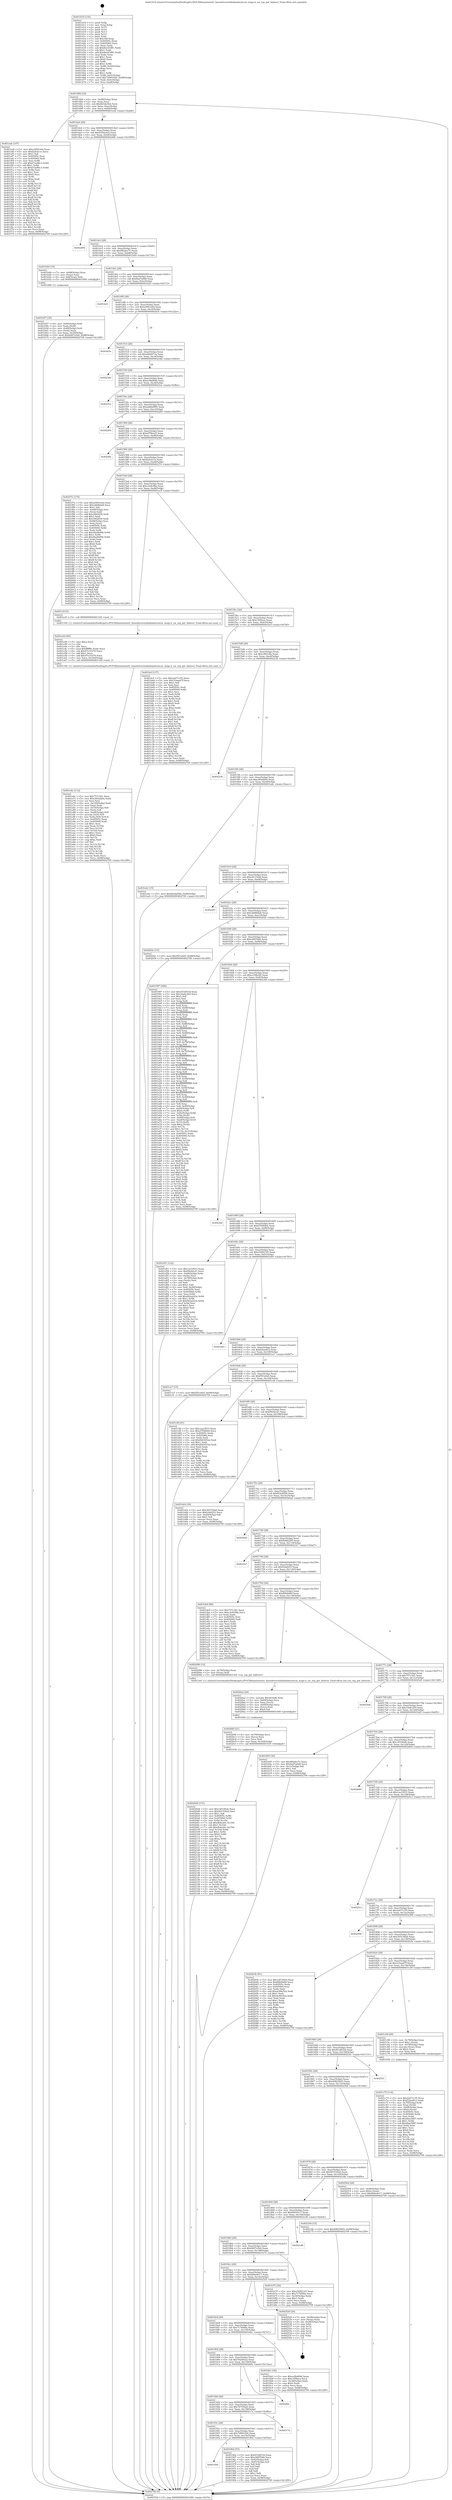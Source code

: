 digraph "0x401410" {
  label = "0x401410 (/mnt/c/Users/mathe/Desktop/tcc/POCII/binaries/extr_linuxdriversinfinibandcorecm_msgs.h_cm_rep_get_failover_Final-ollvm.out::main(0))"
  labelloc = "t"
  node[shape=record]

  Entry [label="",width=0.3,height=0.3,shape=circle,fillcolor=black,style=filled]
  "0x401484" [label="{
     0x401484 [32]\l
     | [instrs]\l
     &nbsp;&nbsp;0x401484 \<+6\>: mov -0x98(%rbp),%eax\l
     &nbsp;&nbsp;0x40148a \<+2\>: mov %eax,%ecx\l
     &nbsp;&nbsp;0x40148c \<+6\>: sub $0x8d3da5b4,%ecx\l
     &nbsp;&nbsp;0x401492 \<+6\>: mov %eax,-0xac(%rbp)\l
     &nbsp;&nbsp;0x401498 \<+6\>: mov %ecx,-0xb0(%rbp)\l
     &nbsp;&nbsp;0x40149e \<+6\>: je 0000000000401eeb \<main+0xadb\>\l
  }"]
  "0x401eeb" [label="{
     0x401eeb [147]\l
     | [instrs]\l
     &nbsp;&nbsp;0x401eeb \<+5\>: mov $0xa3991e0d,%eax\l
     &nbsp;&nbsp;0x401ef0 \<+5\>: mov $0xb24cfc1e,%ecx\l
     &nbsp;&nbsp;0x401ef5 \<+2\>: mov $0x1,%dl\l
     &nbsp;&nbsp;0x401ef7 \<+7\>: mov 0x40505c,%esi\l
     &nbsp;&nbsp;0x401efe \<+7\>: mov 0x405060,%edi\l
     &nbsp;&nbsp;0x401f05 \<+3\>: mov %esi,%r8d\l
     &nbsp;&nbsp;0x401f08 \<+7\>: add $0xb7ae8bc3,%r8d\l
     &nbsp;&nbsp;0x401f0f \<+4\>: sub $0x1,%r8d\l
     &nbsp;&nbsp;0x401f13 \<+7\>: sub $0xb7ae8bc3,%r8d\l
     &nbsp;&nbsp;0x401f1a \<+4\>: imul %r8d,%esi\l
     &nbsp;&nbsp;0x401f1e \<+3\>: and $0x1,%esi\l
     &nbsp;&nbsp;0x401f21 \<+3\>: cmp $0x0,%esi\l
     &nbsp;&nbsp;0x401f24 \<+4\>: sete %r9b\l
     &nbsp;&nbsp;0x401f28 \<+3\>: cmp $0xa,%edi\l
     &nbsp;&nbsp;0x401f2b \<+4\>: setl %r10b\l
     &nbsp;&nbsp;0x401f2f \<+3\>: mov %r9b,%r11b\l
     &nbsp;&nbsp;0x401f32 \<+4\>: xor $0xff,%r11b\l
     &nbsp;&nbsp;0x401f36 \<+3\>: mov %r10b,%bl\l
     &nbsp;&nbsp;0x401f39 \<+3\>: xor $0xff,%bl\l
     &nbsp;&nbsp;0x401f3c \<+3\>: xor $0x1,%dl\l
     &nbsp;&nbsp;0x401f3f \<+3\>: mov %r11b,%r14b\l
     &nbsp;&nbsp;0x401f42 \<+4\>: and $0xff,%r14b\l
     &nbsp;&nbsp;0x401f46 \<+3\>: and %dl,%r9b\l
     &nbsp;&nbsp;0x401f49 \<+3\>: mov %bl,%r15b\l
     &nbsp;&nbsp;0x401f4c \<+4\>: and $0xff,%r15b\l
     &nbsp;&nbsp;0x401f50 \<+3\>: and %dl,%r10b\l
     &nbsp;&nbsp;0x401f53 \<+3\>: or %r9b,%r14b\l
     &nbsp;&nbsp;0x401f56 \<+3\>: or %r10b,%r15b\l
     &nbsp;&nbsp;0x401f59 \<+3\>: xor %r15b,%r14b\l
     &nbsp;&nbsp;0x401f5c \<+3\>: or %bl,%r11b\l
     &nbsp;&nbsp;0x401f5f \<+4\>: xor $0xff,%r11b\l
     &nbsp;&nbsp;0x401f63 \<+3\>: or $0x1,%dl\l
     &nbsp;&nbsp;0x401f66 \<+3\>: and %dl,%r11b\l
     &nbsp;&nbsp;0x401f69 \<+3\>: or %r11b,%r14b\l
     &nbsp;&nbsp;0x401f6c \<+4\>: test $0x1,%r14b\l
     &nbsp;&nbsp;0x401f70 \<+3\>: cmovne %ecx,%eax\l
     &nbsp;&nbsp;0x401f73 \<+6\>: mov %eax,-0x98(%rbp)\l
     &nbsp;&nbsp;0x401f79 \<+5\>: jmp 0000000000402709 \<main+0x12f9\>\l
  }"]
  "0x4014a4" [label="{
     0x4014a4 [28]\l
     | [instrs]\l
     &nbsp;&nbsp;0x4014a4 \<+5\>: jmp 00000000004014a9 \<main+0x99\>\l
     &nbsp;&nbsp;0x4014a9 \<+6\>: mov -0xac(%rbp),%eax\l
     &nbsp;&nbsp;0x4014af \<+5\>: sub $0x9350cee2,%eax\l
     &nbsp;&nbsp;0x4014b4 \<+6\>: mov %eax,-0xb4(%rbp)\l
     &nbsp;&nbsp;0x4014ba \<+6\>: je 0000000000402466 \<main+0x1056\>\l
  }"]
  Exit [label="",width=0.3,height=0.3,shape=circle,fillcolor=black,style=filled,peripheries=2]
  "0x402466" [label="{
     0x402466\l
  }", style=dashed]
  "0x4014c0" [label="{
     0x4014c0 [28]\l
     | [instrs]\l
     &nbsp;&nbsp;0x4014c0 \<+5\>: jmp 00000000004014c5 \<main+0xb5\>\l
     &nbsp;&nbsp;0x4014c5 \<+6\>: mov -0xac(%rbp),%eax\l
     &nbsp;&nbsp;0x4014cb \<+5\>: sub $0x982dec7c,%eax\l
     &nbsp;&nbsp;0x4014d0 \<+6\>: mov %eax,-0xb8(%rbp)\l
     &nbsp;&nbsp;0x4014d6 \<+6\>: je 0000000000401b44 \<main+0x734\>\l
  }"]
  "0x4020d4" [label="{
     0x4020d4 [151]\l
     | [instrs]\l
     &nbsp;&nbsp;0x4020d4 \<+5\>: mov $0x14f140eb,%eax\l
     &nbsp;&nbsp;0x4020d9 \<+5\>: mov $0x501530a0,%esi\l
     &nbsp;&nbsp;0x4020de \<+2\>: mov $0x1,%dl\l
     &nbsp;&nbsp;0x4020e0 \<+8\>: mov 0x40505c,%r8d\l
     &nbsp;&nbsp;0x4020e8 \<+8\>: mov 0x405060,%r9d\l
     &nbsp;&nbsp;0x4020f0 \<+3\>: mov %r8d,%r10d\l
     &nbsp;&nbsp;0x4020f3 \<+7\>: sub $0xdb4e26c,%r10d\l
     &nbsp;&nbsp;0x4020fa \<+4\>: sub $0x1,%r10d\l
     &nbsp;&nbsp;0x4020fe \<+7\>: add $0xdb4e26c,%r10d\l
     &nbsp;&nbsp;0x402105 \<+4\>: imul %r10d,%r8d\l
     &nbsp;&nbsp;0x402109 \<+4\>: and $0x1,%r8d\l
     &nbsp;&nbsp;0x40210d \<+4\>: cmp $0x0,%r8d\l
     &nbsp;&nbsp;0x402111 \<+4\>: sete %r11b\l
     &nbsp;&nbsp;0x402115 \<+4\>: cmp $0xa,%r9d\l
     &nbsp;&nbsp;0x402119 \<+3\>: setl %bl\l
     &nbsp;&nbsp;0x40211c \<+3\>: mov %r11b,%r14b\l
     &nbsp;&nbsp;0x40211f \<+4\>: xor $0xff,%r14b\l
     &nbsp;&nbsp;0x402123 \<+3\>: mov %bl,%r15b\l
     &nbsp;&nbsp;0x402126 \<+4\>: xor $0xff,%r15b\l
     &nbsp;&nbsp;0x40212a \<+3\>: xor $0x1,%dl\l
     &nbsp;&nbsp;0x40212d \<+3\>: mov %r14b,%r12b\l
     &nbsp;&nbsp;0x402130 \<+4\>: and $0xff,%r12b\l
     &nbsp;&nbsp;0x402134 \<+3\>: and %dl,%r11b\l
     &nbsp;&nbsp;0x402137 \<+3\>: mov %r15b,%r13b\l
     &nbsp;&nbsp;0x40213a \<+4\>: and $0xff,%r13b\l
     &nbsp;&nbsp;0x40213e \<+2\>: and %dl,%bl\l
     &nbsp;&nbsp;0x402140 \<+3\>: or %r11b,%r12b\l
     &nbsp;&nbsp;0x402143 \<+3\>: or %bl,%r13b\l
     &nbsp;&nbsp;0x402146 \<+3\>: xor %r13b,%r12b\l
     &nbsp;&nbsp;0x402149 \<+3\>: or %r15b,%r14b\l
     &nbsp;&nbsp;0x40214c \<+4\>: xor $0xff,%r14b\l
     &nbsp;&nbsp;0x402150 \<+3\>: or $0x1,%dl\l
     &nbsp;&nbsp;0x402153 \<+3\>: and %dl,%r14b\l
     &nbsp;&nbsp;0x402156 \<+3\>: or %r14b,%r12b\l
     &nbsp;&nbsp;0x402159 \<+4\>: test $0x1,%r12b\l
     &nbsp;&nbsp;0x40215d \<+3\>: cmovne %esi,%eax\l
     &nbsp;&nbsp;0x402160 \<+6\>: mov %eax,-0x98(%rbp)\l
     &nbsp;&nbsp;0x402166 \<+5\>: jmp 0000000000402709 \<main+0x12f9\>\l
  }"]
  "0x401b44" [label="{
     0x401b44 [19]\l
     | [instrs]\l
     &nbsp;&nbsp;0x401b44 \<+7\>: mov -0x88(%rbp),%rax\l
     &nbsp;&nbsp;0x401b4b \<+3\>: mov (%rax),%rax\l
     &nbsp;&nbsp;0x401b4e \<+4\>: mov 0x8(%rax),%rdi\l
     &nbsp;&nbsp;0x401b52 \<+5\>: call 0000000000401060 \<atoi@plt\>\l
     | [calls]\l
     &nbsp;&nbsp;0x401060 \{1\} (unknown)\l
  }"]
  "0x4014dc" [label="{
     0x4014dc [28]\l
     | [instrs]\l
     &nbsp;&nbsp;0x4014dc \<+5\>: jmp 00000000004014e1 \<main+0xd1\>\l
     &nbsp;&nbsp;0x4014e1 \<+6\>: mov -0xac(%rbp),%eax\l
     &nbsp;&nbsp;0x4014e7 \<+5\>: sub $0x9ad7a048,%eax\l
     &nbsp;&nbsp;0x4014ec \<+6\>: mov %eax,-0xbc(%rbp)\l
     &nbsp;&nbsp;0x4014f2 \<+6\>: je 0000000000401b23 \<main+0x713\>\l
  }"]
  "0x4020bf" [label="{
     0x4020bf [21]\l
     | [instrs]\l
     &nbsp;&nbsp;0x4020bf \<+4\>: mov -0x70(%rbp),%rcx\l
     &nbsp;&nbsp;0x4020c3 \<+3\>: mov (%rcx),%rcx\l
     &nbsp;&nbsp;0x4020c6 \<+3\>: mov %rcx,%rdi\l
     &nbsp;&nbsp;0x4020c9 \<+6\>: mov %eax,-0x164(%rbp)\l
     &nbsp;&nbsp;0x4020cf \<+5\>: call 0000000000401030 \<free@plt\>\l
     | [calls]\l
     &nbsp;&nbsp;0x401030 \{1\} (unknown)\l
  }"]
  "0x401b23" [label="{
     0x401b23\l
  }", style=dashed]
  "0x4014f8" [label="{
     0x4014f8 [28]\l
     | [instrs]\l
     &nbsp;&nbsp;0x4014f8 \<+5\>: jmp 00000000004014fd \<main+0xed\>\l
     &nbsp;&nbsp;0x4014fd \<+6\>: mov -0xac(%rbp),%eax\l
     &nbsp;&nbsp;0x401503 \<+5\>: sub $0xa3991e0d,%eax\l
     &nbsp;&nbsp;0x401508 \<+6\>: mov %eax,-0xc0(%rbp)\l
     &nbsp;&nbsp;0x40150e \<+6\>: je 000000000040263e \<main+0x122e\>\l
  }"]
  "0x4020a2" [label="{
     0x4020a2 [29]\l
     | [instrs]\l
     &nbsp;&nbsp;0x4020a2 \<+10\>: movabs $0x4030d6,%rdi\l
     &nbsp;&nbsp;0x4020ac \<+4\>: mov -0x60(%rbp),%rcx\l
     &nbsp;&nbsp;0x4020b0 \<+2\>: mov %eax,(%rcx)\l
     &nbsp;&nbsp;0x4020b2 \<+4\>: mov -0x60(%rbp),%rcx\l
     &nbsp;&nbsp;0x4020b6 \<+2\>: mov (%rcx),%esi\l
     &nbsp;&nbsp;0x4020b8 \<+2\>: mov $0x0,%al\l
     &nbsp;&nbsp;0x4020ba \<+5\>: call 0000000000401040 \<printf@plt\>\l
     | [calls]\l
     &nbsp;&nbsp;0x401040 \{1\} (unknown)\l
  }"]
  "0x40263e" [label="{
     0x40263e\l
  }", style=dashed]
  "0x401514" [label="{
     0x401514 [28]\l
     | [instrs]\l
     &nbsp;&nbsp;0x401514 \<+5\>: jmp 0000000000401519 \<main+0x109\>\l
     &nbsp;&nbsp;0x401519 \<+6\>: mov -0xac(%rbp),%eax\l
     &nbsp;&nbsp;0x40151f \<+5\>: sub $0xa8d447ca,%eax\l
     &nbsp;&nbsp;0x401524 \<+6\>: mov %eax,-0xc4(%rbp)\l
     &nbsp;&nbsp;0x40152a \<+6\>: je 00000000004023dd \<main+0xfcd\>\l
  }"]
  "0x401e6c" [label="{
     0x401e6c [112]\l
     | [instrs]\l
     &nbsp;&nbsp;0x401e6c \<+5\>: mov $0x757c3d1,%ecx\l
     &nbsp;&nbsp;0x401e71 \<+5\>: mov $0xc802d26a,%edx\l
     &nbsp;&nbsp;0x401e76 \<+2\>: xor %esi,%esi\l
     &nbsp;&nbsp;0x401e78 \<+6\>: mov -0x160(%rbp),%edi\l
     &nbsp;&nbsp;0x401e7e \<+3\>: imul %eax,%edi\l
     &nbsp;&nbsp;0x401e81 \<+4\>: mov -0x70(%rbp),%r8\l
     &nbsp;&nbsp;0x401e85 \<+3\>: mov (%r8),%r8\l
     &nbsp;&nbsp;0x401e88 \<+4\>: mov -0x68(%rbp),%r9\l
     &nbsp;&nbsp;0x401e8c \<+3\>: movslq (%r9),%r9\l
     &nbsp;&nbsp;0x401e8f \<+4\>: mov %edi,(%r8,%r9,4)\l
     &nbsp;&nbsp;0x401e93 \<+7\>: mov 0x40505c,%eax\l
     &nbsp;&nbsp;0x401e9a \<+7\>: mov 0x405060,%edi\l
     &nbsp;&nbsp;0x401ea1 \<+3\>: sub $0x1,%esi\l
     &nbsp;&nbsp;0x401ea4 \<+3\>: mov %eax,%r10d\l
     &nbsp;&nbsp;0x401ea7 \<+3\>: add %esi,%r10d\l
     &nbsp;&nbsp;0x401eaa \<+4\>: imul %r10d,%eax\l
     &nbsp;&nbsp;0x401eae \<+3\>: and $0x1,%eax\l
     &nbsp;&nbsp;0x401eb1 \<+3\>: cmp $0x0,%eax\l
     &nbsp;&nbsp;0x401eb4 \<+4\>: sete %r11b\l
     &nbsp;&nbsp;0x401eb8 \<+3\>: cmp $0xa,%edi\l
     &nbsp;&nbsp;0x401ebb \<+3\>: setl %bl\l
     &nbsp;&nbsp;0x401ebe \<+3\>: mov %r11b,%r14b\l
     &nbsp;&nbsp;0x401ec1 \<+3\>: and %bl,%r14b\l
     &nbsp;&nbsp;0x401ec4 \<+3\>: xor %bl,%r11b\l
     &nbsp;&nbsp;0x401ec7 \<+3\>: or %r11b,%r14b\l
     &nbsp;&nbsp;0x401eca \<+4\>: test $0x1,%r14b\l
     &nbsp;&nbsp;0x401ece \<+3\>: cmovne %edx,%ecx\l
     &nbsp;&nbsp;0x401ed1 \<+6\>: mov %ecx,-0x98(%rbp)\l
     &nbsp;&nbsp;0x401ed7 \<+5\>: jmp 0000000000402709 \<main+0x12f9\>\l
  }"]
  "0x4023dd" [label="{
     0x4023dd\l
  }", style=dashed]
  "0x401530" [label="{
     0x401530 [28]\l
     | [instrs]\l
     &nbsp;&nbsp;0x401530 \<+5\>: jmp 0000000000401535 \<main+0x125\>\l
     &nbsp;&nbsp;0x401535 \<+6\>: mov -0xac(%rbp),%eax\l
     &nbsp;&nbsp;0x40153b \<+5\>: sub $0xac9bd646,%eax\l
     &nbsp;&nbsp;0x401540 \<+6\>: mov %eax,-0xc8(%rbp)\l
     &nbsp;&nbsp;0x401546 \<+6\>: je 00000000004023ce \<main+0xfbe\>\l
  }"]
  "0x401e44" [label="{
     0x401e44 [40]\l
     | [instrs]\l
     &nbsp;&nbsp;0x401e44 \<+5\>: mov $0x2,%ecx\l
     &nbsp;&nbsp;0x401e49 \<+1\>: cltd\l
     &nbsp;&nbsp;0x401e4a \<+2\>: idiv %ecx\l
     &nbsp;&nbsp;0x401e4c \<+6\>: imul $0xfffffffe,%edx,%ecx\l
     &nbsp;&nbsp;0x401e52 \<+6\>: sub $0x47e31b79,%ecx\l
     &nbsp;&nbsp;0x401e58 \<+3\>: add $0x1,%ecx\l
     &nbsp;&nbsp;0x401e5b \<+6\>: add $0x47e31b79,%ecx\l
     &nbsp;&nbsp;0x401e61 \<+6\>: mov %ecx,-0x160(%rbp)\l
     &nbsp;&nbsp;0x401e67 \<+5\>: call 0000000000401160 \<next_i\>\l
     | [calls]\l
     &nbsp;&nbsp;0x401160 \{1\} (/mnt/c/Users/mathe/Desktop/tcc/POCII/binaries/extr_linuxdriversinfinibandcorecm_msgs.h_cm_rep_get_failover_Final-ollvm.out::next_i)\l
  }"]
  "0x4023ce" [label="{
     0x4023ce\l
  }", style=dashed]
  "0x40154c" [label="{
     0x40154c [28]\l
     | [instrs]\l
     &nbsp;&nbsp;0x40154c \<+5\>: jmp 0000000000401551 \<main+0x141\>\l
     &nbsp;&nbsp;0x401551 \<+6\>: mov -0xac(%rbp),%eax\l
     &nbsp;&nbsp;0x401557 \<+5\>: sub $0xad6bd985,%eax\l
     &nbsp;&nbsp;0x40155c \<+6\>: mov %eax,-0xcc(%rbp)\l
     &nbsp;&nbsp;0x401562 \<+6\>: je 0000000000402260 \<main+0xe50\>\l
  }"]
  "0x401c75" [label="{
     0x401c75 [114]\l
     | [instrs]\l
     &nbsp;&nbsp;0x401c75 \<+5\>: mov $0x2a071c55,%ecx\l
     &nbsp;&nbsp;0x401c7a \<+5\>: mov $0xf22ee812,%edx\l
     &nbsp;&nbsp;0x401c7f \<+4\>: mov -0x70(%rbp),%rdi\l
     &nbsp;&nbsp;0x401c83 \<+3\>: mov %rax,(%rdi)\l
     &nbsp;&nbsp;0x401c86 \<+4\>: mov -0x68(%rbp),%rax\l
     &nbsp;&nbsp;0x401c8a \<+6\>: movl $0x0,(%rax)\l
     &nbsp;&nbsp;0x401c90 \<+7\>: mov 0x40505c,%esi\l
     &nbsp;&nbsp;0x401c97 \<+8\>: mov 0x405060,%r8d\l
     &nbsp;&nbsp;0x401c9f \<+3\>: mov %esi,%r9d\l
     &nbsp;&nbsp;0x401ca2 \<+7\>: add $0x4fae5887,%r9d\l
     &nbsp;&nbsp;0x401ca9 \<+4\>: sub $0x1,%r9d\l
     &nbsp;&nbsp;0x401cad \<+7\>: sub $0x4fae5887,%r9d\l
     &nbsp;&nbsp;0x401cb4 \<+4\>: imul %r9d,%esi\l
     &nbsp;&nbsp;0x401cb8 \<+3\>: and $0x1,%esi\l
     &nbsp;&nbsp;0x401cbb \<+3\>: cmp $0x0,%esi\l
     &nbsp;&nbsp;0x401cbe \<+4\>: sete %r10b\l
     &nbsp;&nbsp;0x401cc2 \<+4\>: cmp $0xa,%r8d\l
     &nbsp;&nbsp;0x401cc6 \<+4\>: setl %r11b\l
     &nbsp;&nbsp;0x401cca \<+3\>: mov %r10b,%bl\l
     &nbsp;&nbsp;0x401ccd \<+3\>: and %r11b,%bl\l
     &nbsp;&nbsp;0x401cd0 \<+3\>: xor %r11b,%r10b\l
     &nbsp;&nbsp;0x401cd3 \<+3\>: or %r10b,%bl\l
     &nbsp;&nbsp;0x401cd6 \<+3\>: test $0x1,%bl\l
     &nbsp;&nbsp;0x401cd9 \<+3\>: cmovne %edx,%ecx\l
     &nbsp;&nbsp;0x401cdc \<+6\>: mov %ecx,-0x98(%rbp)\l
     &nbsp;&nbsp;0x401ce2 \<+5\>: jmp 0000000000402709 \<main+0x12f9\>\l
  }"]
  "0x402260" [label="{
     0x402260\l
  }", style=dashed]
  "0x401568" [label="{
     0x401568 [28]\l
     | [instrs]\l
     &nbsp;&nbsp;0x401568 \<+5\>: jmp 000000000040156d \<main+0x15d\>\l
     &nbsp;&nbsp;0x40156d \<+6\>: mov -0xac(%rbp),%eax\l
     &nbsp;&nbsp;0x401573 \<+5\>: sub $0xaf78bee5,%eax\l
     &nbsp;&nbsp;0x401578 \<+6\>: mov %eax,-0xd0(%rbp)\l
     &nbsp;&nbsp;0x40157e \<+6\>: je 00000000004024fe \<main+0x10ee\>\l
  }"]
  "0x401b57" [label="{
     0x401b57 [30]\l
     | [instrs]\l
     &nbsp;&nbsp;0x401b57 \<+4\>: mov -0x80(%rbp),%rdi\l
     &nbsp;&nbsp;0x401b5b \<+2\>: mov %eax,(%rdi)\l
     &nbsp;&nbsp;0x401b5d \<+4\>: mov -0x80(%rbp),%rdi\l
     &nbsp;&nbsp;0x401b61 \<+2\>: mov (%rdi),%eax\l
     &nbsp;&nbsp;0x401b63 \<+3\>: mov %eax,-0x30(%rbp)\l
     &nbsp;&nbsp;0x401b66 \<+10\>: movl $0x6487e5a4,-0x98(%rbp)\l
     &nbsp;&nbsp;0x401b70 \<+5\>: jmp 0000000000402709 \<main+0x12f9\>\l
  }"]
  "0x4024fe" [label="{
     0x4024fe\l
  }", style=dashed]
  "0x401584" [label="{
     0x401584 [28]\l
     | [instrs]\l
     &nbsp;&nbsp;0x401584 \<+5\>: jmp 0000000000401589 \<main+0x179\>\l
     &nbsp;&nbsp;0x401589 \<+6\>: mov -0xac(%rbp),%eax\l
     &nbsp;&nbsp;0x40158f \<+5\>: sub $0xb24cfc1e,%eax\l
     &nbsp;&nbsp;0x401594 \<+6\>: mov %eax,-0xd4(%rbp)\l
     &nbsp;&nbsp;0x40159a \<+6\>: je 0000000000401f7e \<main+0xb6e\>\l
  }"]
  "0x401410" [label="{
     0x401410 [116]\l
     | [instrs]\l
     &nbsp;&nbsp;0x401410 \<+1\>: push %rbp\l
     &nbsp;&nbsp;0x401411 \<+3\>: mov %rsp,%rbp\l
     &nbsp;&nbsp;0x401414 \<+2\>: push %r15\l
     &nbsp;&nbsp;0x401416 \<+2\>: push %r14\l
     &nbsp;&nbsp;0x401418 \<+2\>: push %r13\l
     &nbsp;&nbsp;0x40141a \<+2\>: push %r12\l
     &nbsp;&nbsp;0x40141c \<+1\>: push %rbx\l
     &nbsp;&nbsp;0x40141d \<+7\>: sub $0x168,%rsp\l
     &nbsp;&nbsp;0x401424 \<+7\>: mov 0x40505c,%eax\l
     &nbsp;&nbsp;0x40142b \<+7\>: mov 0x405060,%ecx\l
     &nbsp;&nbsp;0x401432 \<+2\>: mov %eax,%edx\l
     &nbsp;&nbsp;0x401434 \<+6\>: sub $0x8ee43d81,%edx\l
     &nbsp;&nbsp;0x40143a \<+3\>: sub $0x1,%edx\l
     &nbsp;&nbsp;0x40143d \<+6\>: add $0x8ee43d81,%edx\l
     &nbsp;&nbsp;0x401443 \<+3\>: imul %edx,%eax\l
     &nbsp;&nbsp;0x401446 \<+3\>: and $0x1,%eax\l
     &nbsp;&nbsp;0x401449 \<+3\>: cmp $0x0,%eax\l
     &nbsp;&nbsp;0x40144c \<+4\>: sete %r8b\l
     &nbsp;&nbsp;0x401450 \<+4\>: and $0x1,%r8b\l
     &nbsp;&nbsp;0x401454 \<+7\>: mov %r8b,-0x92(%rbp)\l
     &nbsp;&nbsp;0x40145b \<+3\>: cmp $0xa,%ecx\l
     &nbsp;&nbsp;0x40145e \<+4\>: setl %r8b\l
     &nbsp;&nbsp;0x401462 \<+4\>: and $0x1,%r8b\l
     &nbsp;&nbsp;0x401466 \<+7\>: mov %r8b,-0x91(%rbp)\l
     &nbsp;&nbsp;0x40146d \<+10\>: movl $0x7d991020,-0x98(%rbp)\l
     &nbsp;&nbsp;0x401477 \<+6\>: mov %edi,-0x9c(%rbp)\l
     &nbsp;&nbsp;0x40147d \<+7\>: mov %rsi,-0xa8(%rbp)\l
  }"]
  "0x401f7e" [label="{
     0x401f7e [174]\l
     | [instrs]\l
     &nbsp;&nbsp;0x401f7e \<+5\>: mov $0xa3991e0d,%eax\l
     &nbsp;&nbsp;0x401f83 \<+5\>: mov $0xcbb86da8,%ecx\l
     &nbsp;&nbsp;0x401f88 \<+2\>: mov $0x1,%dl\l
     &nbsp;&nbsp;0x401f8a \<+4\>: mov -0x68(%rbp),%rsi\l
     &nbsp;&nbsp;0x401f8e \<+2\>: mov (%rsi),%edi\l
     &nbsp;&nbsp;0x401f90 \<+6\>: add $0x39d2830,%edi\l
     &nbsp;&nbsp;0x401f96 \<+3\>: add $0x1,%edi\l
     &nbsp;&nbsp;0x401f99 \<+6\>: sub $0x39d2830,%edi\l
     &nbsp;&nbsp;0x401f9f \<+4\>: mov -0x68(%rbp),%rsi\l
     &nbsp;&nbsp;0x401fa3 \<+2\>: mov %edi,(%rsi)\l
     &nbsp;&nbsp;0x401fa5 \<+7\>: mov 0x40505c,%edi\l
     &nbsp;&nbsp;0x401fac \<+8\>: mov 0x405060,%r8d\l
     &nbsp;&nbsp;0x401fb4 \<+3\>: mov %edi,%r9d\l
     &nbsp;&nbsp;0x401fb7 \<+7\>: sub $0x94a9b996,%r9d\l
     &nbsp;&nbsp;0x401fbe \<+4\>: sub $0x1,%r9d\l
     &nbsp;&nbsp;0x401fc2 \<+7\>: add $0x94a9b996,%r9d\l
     &nbsp;&nbsp;0x401fc9 \<+4\>: imul %r9d,%edi\l
     &nbsp;&nbsp;0x401fcd \<+3\>: and $0x1,%edi\l
     &nbsp;&nbsp;0x401fd0 \<+3\>: cmp $0x0,%edi\l
     &nbsp;&nbsp;0x401fd3 \<+4\>: sete %r10b\l
     &nbsp;&nbsp;0x401fd7 \<+4\>: cmp $0xa,%r8d\l
     &nbsp;&nbsp;0x401fdb \<+4\>: setl %r11b\l
     &nbsp;&nbsp;0x401fdf \<+3\>: mov %r10b,%bl\l
     &nbsp;&nbsp;0x401fe2 \<+3\>: xor $0xff,%bl\l
     &nbsp;&nbsp;0x401fe5 \<+3\>: mov %r11b,%r14b\l
     &nbsp;&nbsp;0x401fe8 \<+4\>: xor $0xff,%r14b\l
     &nbsp;&nbsp;0x401fec \<+3\>: xor $0x0,%dl\l
     &nbsp;&nbsp;0x401fef \<+3\>: mov %bl,%r15b\l
     &nbsp;&nbsp;0x401ff2 \<+4\>: and $0x0,%r15b\l
     &nbsp;&nbsp;0x401ff6 \<+3\>: and %dl,%r10b\l
     &nbsp;&nbsp;0x401ff9 \<+3\>: mov %r14b,%r12b\l
     &nbsp;&nbsp;0x401ffc \<+4\>: and $0x0,%r12b\l
     &nbsp;&nbsp;0x402000 \<+3\>: and %dl,%r11b\l
     &nbsp;&nbsp;0x402003 \<+3\>: or %r10b,%r15b\l
     &nbsp;&nbsp;0x402006 \<+3\>: or %r11b,%r12b\l
     &nbsp;&nbsp;0x402009 \<+3\>: xor %r12b,%r15b\l
     &nbsp;&nbsp;0x40200c \<+3\>: or %r14b,%bl\l
     &nbsp;&nbsp;0x40200f \<+3\>: xor $0xff,%bl\l
     &nbsp;&nbsp;0x402012 \<+3\>: or $0x0,%dl\l
     &nbsp;&nbsp;0x402015 \<+2\>: and %dl,%bl\l
     &nbsp;&nbsp;0x402017 \<+3\>: or %bl,%r15b\l
     &nbsp;&nbsp;0x40201a \<+4\>: test $0x1,%r15b\l
     &nbsp;&nbsp;0x40201e \<+3\>: cmovne %ecx,%eax\l
     &nbsp;&nbsp;0x402021 \<+6\>: mov %eax,-0x98(%rbp)\l
     &nbsp;&nbsp;0x402027 \<+5\>: jmp 0000000000402709 \<main+0x12f9\>\l
  }"]
  "0x4015a0" [label="{
     0x4015a0 [28]\l
     | [instrs]\l
     &nbsp;&nbsp;0x4015a0 \<+5\>: jmp 00000000004015a5 \<main+0x195\>\l
     &nbsp;&nbsp;0x4015a5 \<+6\>: mov -0xac(%rbp),%eax\l
     &nbsp;&nbsp;0x4015ab \<+5\>: sub $0xc3e8c08a,%eax\l
     &nbsp;&nbsp;0x4015b0 \<+6\>: mov %eax,-0xd8(%rbp)\l
     &nbsp;&nbsp;0x4015b6 \<+6\>: je 0000000000401e3f \<main+0xa2f\>\l
  }"]
  "0x402709" [label="{
     0x402709 [5]\l
     | [instrs]\l
     &nbsp;&nbsp;0x402709 \<+5\>: jmp 0000000000401484 \<main+0x74\>\l
  }"]
  "0x401e3f" [label="{
     0x401e3f [5]\l
     | [instrs]\l
     &nbsp;&nbsp;0x401e3f \<+5\>: call 0000000000401160 \<next_i\>\l
     | [calls]\l
     &nbsp;&nbsp;0x401160 \{1\} (/mnt/c/Users/mathe/Desktop/tcc/POCII/binaries/extr_linuxdriversinfinibandcorecm_msgs.h_cm_rep_get_failover_Final-ollvm.out::next_i)\l
  }"]
  "0x4015bc" [label="{
     0x4015bc [28]\l
     | [instrs]\l
     &nbsp;&nbsp;0x4015bc \<+5\>: jmp 00000000004015c1 \<main+0x1b1\>\l
     &nbsp;&nbsp;0x4015c1 \<+6\>: mov -0xac(%rbp),%eax\l
     &nbsp;&nbsp;0x4015c7 \<+5\>: sub $0xc3f5faca,%eax\l
     &nbsp;&nbsp;0x4015cc \<+6\>: mov %eax,-0xdc(%rbp)\l
     &nbsp;&nbsp;0x4015d2 \<+6\>: je 0000000000401bcf \<main+0x7bf\>\l
  }"]
  "0x401958" [label="{
     0x401958\l
  }", style=dashed]
  "0x401bcf" [label="{
     0x401bcf [137]\l
     | [instrs]\l
     &nbsp;&nbsp;0x401bcf \<+5\>: mov $0x2a071c55,%eax\l
     &nbsp;&nbsp;0x401bd4 \<+5\>: mov $0x31baab7f,%ecx\l
     &nbsp;&nbsp;0x401bd9 \<+2\>: mov $0x1,%dl\l
     &nbsp;&nbsp;0x401bdb \<+2\>: xor %esi,%esi\l
     &nbsp;&nbsp;0x401bdd \<+7\>: mov 0x40505c,%edi\l
     &nbsp;&nbsp;0x401be4 \<+8\>: mov 0x405060,%r8d\l
     &nbsp;&nbsp;0x401bec \<+3\>: sub $0x1,%esi\l
     &nbsp;&nbsp;0x401bef \<+3\>: mov %edi,%r9d\l
     &nbsp;&nbsp;0x401bf2 \<+3\>: add %esi,%r9d\l
     &nbsp;&nbsp;0x401bf5 \<+4\>: imul %r9d,%edi\l
     &nbsp;&nbsp;0x401bf9 \<+3\>: and $0x1,%edi\l
     &nbsp;&nbsp;0x401bfc \<+3\>: cmp $0x0,%edi\l
     &nbsp;&nbsp;0x401bff \<+4\>: sete %r10b\l
     &nbsp;&nbsp;0x401c03 \<+4\>: cmp $0xa,%r8d\l
     &nbsp;&nbsp;0x401c07 \<+4\>: setl %r11b\l
     &nbsp;&nbsp;0x401c0b \<+3\>: mov %r10b,%bl\l
     &nbsp;&nbsp;0x401c0e \<+3\>: xor $0xff,%bl\l
     &nbsp;&nbsp;0x401c11 \<+3\>: mov %r11b,%r14b\l
     &nbsp;&nbsp;0x401c14 \<+4\>: xor $0xff,%r14b\l
     &nbsp;&nbsp;0x401c18 \<+3\>: xor $0x1,%dl\l
     &nbsp;&nbsp;0x401c1b \<+3\>: mov %bl,%r15b\l
     &nbsp;&nbsp;0x401c1e \<+4\>: and $0xff,%r15b\l
     &nbsp;&nbsp;0x401c22 \<+3\>: and %dl,%r10b\l
     &nbsp;&nbsp;0x401c25 \<+3\>: mov %r14b,%r12b\l
     &nbsp;&nbsp;0x401c28 \<+4\>: and $0xff,%r12b\l
     &nbsp;&nbsp;0x401c2c \<+3\>: and %dl,%r11b\l
     &nbsp;&nbsp;0x401c2f \<+3\>: or %r10b,%r15b\l
     &nbsp;&nbsp;0x401c32 \<+3\>: or %r11b,%r12b\l
     &nbsp;&nbsp;0x401c35 \<+3\>: xor %r12b,%r15b\l
     &nbsp;&nbsp;0x401c38 \<+3\>: or %r14b,%bl\l
     &nbsp;&nbsp;0x401c3b \<+3\>: xor $0xff,%bl\l
     &nbsp;&nbsp;0x401c3e \<+3\>: or $0x1,%dl\l
     &nbsp;&nbsp;0x401c41 \<+2\>: and %dl,%bl\l
     &nbsp;&nbsp;0x401c43 \<+3\>: or %bl,%r15b\l
     &nbsp;&nbsp;0x401c46 \<+4\>: test $0x1,%r15b\l
     &nbsp;&nbsp;0x401c4a \<+3\>: cmovne %ecx,%eax\l
     &nbsp;&nbsp;0x401c4d \<+6\>: mov %eax,-0x98(%rbp)\l
     &nbsp;&nbsp;0x401c53 \<+5\>: jmp 0000000000402709 \<main+0x12f9\>\l
  }"]
  "0x4015d8" [label="{
     0x4015d8 [28]\l
     | [instrs]\l
     &nbsp;&nbsp;0x4015d8 \<+5\>: jmp 00000000004015dd \<main+0x1cd\>\l
     &nbsp;&nbsp;0x4015dd \<+6\>: mov -0xac(%rbp),%eax\l
     &nbsp;&nbsp;0x4015e3 \<+5\>: sub $0xc48f1dfa,%eax\l
     &nbsp;&nbsp;0x4015e8 \<+6\>: mov %eax,-0xe0(%rbp)\l
     &nbsp;&nbsp;0x4015ee \<+6\>: je 0000000000402236 \<main+0xe26\>\l
  }"]
  "0x401962" [label="{
     0x401962 [53]\l
     | [instrs]\l
     &nbsp;&nbsp;0x401962 \<+5\>: mov $0x453df33d,%eax\l
     &nbsp;&nbsp;0x401967 \<+5\>: mov $0xcbf97646,%ecx\l
     &nbsp;&nbsp;0x40196c \<+6\>: mov -0x92(%rbp),%dl\l
     &nbsp;&nbsp;0x401972 \<+7\>: mov -0x91(%rbp),%sil\l
     &nbsp;&nbsp;0x401979 \<+3\>: mov %dl,%dil\l
     &nbsp;&nbsp;0x40197c \<+3\>: and %sil,%dil\l
     &nbsp;&nbsp;0x40197f \<+3\>: xor %sil,%dl\l
     &nbsp;&nbsp;0x401982 \<+3\>: or %dl,%dil\l
     &nbsp;&nbsp;0x401985 \<+4\>: test $0x1,%dil\l
     &nbsp;&nbsp;0x401989 \<+3\>: cmovne %ecx,%eax\l
     &nbsp;&nbsp;0x40198c \<+6\>: mov %eax,-0x98(%rbp)\l
     &nbsp;&nbsp;0x401992 \<+5\>: jmp 0000000000402709 \<main+0x12f9\>\l
  }"]
  "0x402236" [label="{
     0x402236\l
  }", style=dashed]
  "0x4015f4" [label="{
     0x4015f4 [28]\l
     | [instrs]\l
     &nbsp;&nbsp;0x4015f4 \<+5\>: jmp 00000000004015f9 \<main+0x1e9\>\l
     &nbsp;&nbsp;0x4015f9 \<+6\>: mov -0xac(%rbp),%eax\l
     &nbsp;&nbsp;0x4015ff \<+5\>: sub $0xc802d26a,%eax\l
     &nbsp;&nbsp;0x401604 \<+6\>: mov %eax,-0xe4(%rbp)\l
     &nbsp;&nbsp;0x40160a \<+6\>: je 0000000000401edc \<main+0xacc\>\l
  }"]
  "0x40193c" [label="{
     0x40193c [28]\l
     | [instrs]\l
     &nbsp;&nbsp;0x40193c \<+5\>: jmp 0000000000401941 \<main+0x531\>\l
     &nbsp;&nbsp;0x401941 \<+6\>: mov -0xac(%rbp),%eax\l
     &nbsp;&nbsp;0x401947 \<+5\>: sub $0x7d991020,%eax\l
     &nbsp;&nbsp;0x40194c \<+6\>: mov %eax,-0x15c(%rbp)\l
     &nbsp;&nbsp;0x401952 \<+6\>: je 0000000000401962 \<main+0x552\>\l
  }"]
  "0x401edc" [label="{
     0x401edc [15]\l
     | [instrs]\l
     &nbsp;&nbsp;0x401edc \<+10\>: movl $0x8d3da5b4,-0x98(%rbp)\l
     &nbsp;&nbsp;0x401ee6 \<+5\>: jmp 0000000000402709 \<main+0x12f9\>\l
  }"]
  "0x401610" [label="{
     0x401610 [28]\l
     | [instrs]\l
     &nbsp;&nbsp;0x401610 \<+5\>: jmp 0000000000401615 \<main+0x205\>\l
     &nbsp;&nbsp;0x401615 \<+6\>: mov -0xac(%rbp),%eax\l
     &nbsp;&nbsp;0x40161b \<+5\>: sub $0xc81332fd,%eax\l
     &nbsp;&nbsp;0x401620 \<+6\>: mov %eax,-0xe8(%rbp)\l
     &nbsp;&nbsp;0x401626 \<+6\>: je 00000000004022f3 \<main+0xee3\>\l
  }"]
  "0x40217a" [label="{
     0x40217a\l
  }", style=dashed]
  "0x4022f3" [label="{
     0x4022f3\l
  }", style=dashed]
  "0x40162c" [label="{
     0x40162c [28]\l
     | [instrs]\l
     &nbsp;&nbsp;0x40162c \<+5\>: jmp 0000000000401631 \<main+0x221\>\l
     &nbsp;&nbsp;0x401631 \<+6\>: mov -0xac(%rbp),%eax\l
     &nbsp;&nbsp;0x401637 \<+5\>: sub $0xcbb86da8,%eax\l
     &nbsp;&nbsp;0x40163c \<+6\>: mov %eax,-0xec(%rbp)\l
     &nbsp;&nbsp;0x401642 \<+6\>: je 000000000040202c \<main+0xc1c\>\l
  }"]
  "0x401920" [label="{
     0x401920 [28]\l
     | [instrs]\l
     &nbsp;&nbsp;0x401920 \<+5\>: jmp 0000000000401925 \<main+0x515\>\l
     &nbsp;&nbsp;0x401925 \<+6\>: mov -0xac(%rbp),%eax\l
     &nbsp;&nbsp;0x40192b \<+5\>: sub $0x7b7f36a4,%eax\l
     &nbsp;&nbsp;0x401930 \<+6\>: mov %eax,-0x158(%rbp)\l
     &nbsp;&nbsp;0x401936 \<+6\>: je 000000000040217a \<main+0xd6a\>\l
  }"]
  "0x40202c" [label="{
     0x40202c [15]\l
     | [instrs]\l
     &nbsp;&nbsp;0x40202c \<+10\>: movl $0xf5f1e0e0,-0x98(%rbp)\l
     &nbsp;&nbsp;0x402036 \<+5\>: jmp 0000000000402709 \<main+0x12f9\>\l
  }"]
  "0x401648" [label="{
     0x401648 [28]\l
     | [instrs]\l
     &nbsp;&nbsp;0x401648 \<+5\>: jmp 000000000040164d \<main+0x23d\>\l
     &nbsp;&nbsp;0x40164d \<+6\>: mov -0xac(%rbp),%eax\l
     &nbsp;&nbsp;0x401653 \<+5\>: sub $0xcbf97646,%eax\l
     &nbsp;&nbsp;0x401658 \<+6\>: mov %eax,-0xf0(%rbp)\l
     &nbsp;&nbsp;0x40165e \<+6\>: je 0000000000401997 \<main+0x587\>\l
  }"]
  "0x4026fa" [label="{
     0x4026fa\l
  }", style=dashed]
  "0x401997" [label="{
     0x401997 [366]\l
     | [instrs]\l
     &nbsp;&nbsp;0x401997 \<+5\>: mov $0x453df33d,%eax\l
     &nbsp;&nbsp;0x40199c \<+5\>: mov $0x10a6c293,%ecx\l
     &nbsp;&nbsp;0x4019a1 \<+2\>: mov $0x1,%dl\l
     &nbsp;&nbsp;0x4019a3 \<+2\>: xor %esi,%esi\l
     &nbsp;&nbsp;0x4019a5 \<+3\>: mov %rsp,%rdi\l
     &nbsp;&nbsp;0x4019a8 \<+4\>: add $0xfffffffffffffff0,%rdi\l
     &nbsp;&nbsp;0x4019ac \<+3\>: mov %rdi,%rsp\l
     &nbsp;&nbsp;0x4019af \<+7\>: mov %rdi,-0x90(%rbp)\l
     &nbsp;&nbsp;0x4019b6 \<+3\>: mov %rsp,%rdi\l
     &nbsp;&nbsp;0x4019b9 \<+4\>: add $0xfffffffffffffff0,%rdi\l
     &nbsp;&nbsp;0x4019bd \<+3\>: mov %rdi,%rsp\l
     &nbsp;&nbsp;0x4019c0 \<+3\>: mov %rsp,%r8\l
     &nbsp;&nbsp;0x4019c3 \<+4\>: add $0xfffffffffffffff0,%r8\l
     &nbsp;&nbsp;0x4019c7 \<+3\>: mov %r8,%rsp\l
     &nbsp;&nbsp;0x4019ca \<+7\>: mov %r8,-0x88(%rbp)\l
     &nbsp;&nbsp;0x4019d1 \<+3\>: mov %rsp,%r8\l
     &nbsp;&nbsp;0x4019d4 \<+4\>: add $0xfffffffffffffff0,%r8\l
     &nbsp;&nbsp;0x4019d8 \<+3\>: mov %r8,%rsp\l
     &nbsp;&nbsp;0x4019db \<+4\>: mov %r8,-0x80(%rbp)\l
     &nbsp;&nbsp;0x4019df \<+3\>: mov %rsp,%r8\l
     &nbsp;&nbsp;0x4019e2 \<+4\>: add $0xfffffffffffffff0,%r8\l
     &nbsp;&nbsp;0x4019e6 \<+3\>: mov %r8,%rsp\l
     &nbsp;&nbsp;0x4019e9 \<+4\>: mov %r8,-0x78(%rbp)\l
     &nbsp;&nbsp;0x4019ed \<+3\>: mov %rsp,%r8\l
     &nbsp;&nbsp;0x4019f0 \<+4\>: add $0xfffffffffffffff0,%r8\l
     &nbsp;&nbsp;0x4019f4 \<+3\>: mov %r8,%rsp\l
     &nbsp;&nbsp;0x4019f7 \<+4\>: mov %r8,-0x70(%rbp)\l
     &nbsp;&nbsp;0x4019fb \<+3\>: mov %rsp,%r8\l
     &nbsp;&nbsp;0x4019fe \<+4\>: add $0xfffffffffffffff0,%r8\l
     &nbsp;&nbsp;0x401a02 \<+3\>: mov %r8,%rsp\l
     &nbsp;&nbsp;0x401a05 \<+4\>: mov %r8,-0x68(%rbp)\l
     &nbsp;&nbsp;0x401a09 \<+3\>: mov %rsp,%r8\l
     &nbsp;&nbsp;0x401a0c \<+4\>: add $0xfffffffffffffff0,%r8\l
     &nbsp;&nbsp;0x401a10 \<+3\>: mov %r8,%rsp\l
     &nbsp;&nbsp;0x401a13 \<+4\>: mov %r8,-0x60(%rbp)\l
     &nbsp;&nbsp;0x401a17 \<+3\>: mov %rsp,%r8\l
     &nbsp;&nbsp;0x401a1a \<+4\>: add $0xfffffffffffffff0,%r8\l
     &nbsp;&nbsp;0x401a1e \<+3\>: mov %r8,%rsp\l
     &nbsp;&nbsp;0x401a21 \<+4\>: mov %r8,-0x58(%rbp)\l
     &nbsp;&nbsp;0x401a25 \<+3\>: mov %rsp,%r8\l
     &nbsp;&nbsp;0x401a28 \<+4\>: add $0xfffffffffffffff0,%r8\l
     &nbsp;&nbsp;0x401a2c \<+3\>: mov %r8,%rsp\l
     &nbsp;&nbsp;0x401a2f \<+4\>: mov %r8,-0x50(%rbp)\l
     &nbsp;&nbsp;0x401a33 \<+3\>: mov %rsp,%r8\l
     &nbsp;&nbsp;0x401a36 \<+4\>: add $0xfffffffffffffff0,%r8\l
     &nbsp;&nbsp;0x401a3a \<+3\>: mov %r8,%rsp\l
     &nbsp;&nbsp;0x401a3d \<+4\>: mov %r8,-0x48(%rbp)\l
     &nbsp;&nbsp;0x401a41 \<+3\>: mov %rsp,%r8\l
     &nbsp;&nbsp;0x401a44 \<+4\>: add $0xfffffffffffffff0,%r8\l
     &nbsp;&nbsp;0x401a48 \<+3\>: mov %r8,%rsp\l
     &nbsp;&nbsp;0x401a4b \<+4\>: mov %r8,-0x40(%rbp)\l
     &nbsp;&nbsp;0x401a4f \<+7\>: mov -0x90(%rbp),%r8\l
     &nbsp;&nbsp;0x401a56 \<+7\>: movl $0x0,(%r8)\l
     &nbsp;&nbsp;0x401a5d \<+7\>: mov -0x9c(%rbp),%r9d\l
     &nbsp;&nbsp;0x401a64 \<+3\>: mov %r9d,(%rdi)\l
     &nbsp;&nbsp;0x401a67 \<+7\>: mov -0x88(%rbp),%r8\l
     &nbsp;&nbsp;0x401a6e \<+7\>: mov -0xa8(%rbp),%r10\l
     &nbsp;&nbsp;0x401a75 \<+3\>: mov %r10,(%r8)\l
     &nbsp;&nbsp;0x401a78 \<+3\>: cmpl $0x2,(%rdi)\l
     &nbsp;&nbsp;0x401a7b \<+4\>: setne %r11b\l
     &nbsp;&nbsp;0x401a7f \<+4\>: and $0x1,%r11b\l
     &nbsp;&nbsp;0x401a83 \<+4\>: mov %r11b,-0x31(%rbp)\l
     &nbsp;&nbsp;0x401a87 \<+7\>: mov 0x40505c,%ebx\l
     &nbsp;&nbsp;0x401a8e \<+8\>: mov 0x405060,%r14d\l
     &nbsp;&nbsp;0x401a96 \<+3\>: sub $0x1,%esi\l
     &nbsp;&nbsp;0x401a99 \<+3\>: mov %ebx,%r15d\l
     &nbsp;&nbsp;0x401a9c \<+3\>: add %esi,%r15d\l
     &nbsp;&nbsp;0x401a9f \<+4\>: imul %r15d,%ebx\l
     &nbsp;&nbsp;0x401aa3 \<+3\>: and $0x1,%ebx\l
     &nbsp;&nbsp;0x401aa6 \<+3\>: cmp $0x0,%ebx\l
     &nbsp;&nbsp;0x401aa9 \<+4\>: sete %r11b\l
     &nbsp;&nbsp;0x401aad \<+4\>: cmp $0xa,%r14d\l
     &nbsp;&nbsp;0x401ab1 \<+4\>: setl %r12b\l
     &nbsp;&nbsp;0x401ab5 \<+3\>: mov %r11b,%r13b\l
     &nbsp;&nbsp;0x401ab8 \<+4\>: xor $0xff,%r13b\l
     &nbsp;&nbsp;0x401abc \<+3\>: mov %r12b,%sil\l
     &nbsp;&nbsp;0x401abf \<+4\>: xor $0xff,%sil\l
     &nbsp;&nbsp;0x401ac3 \<+3\>: xor $0x0,%dl\l
     &nbsp;&nbsp;0x401ac6 \<+3\>: mov %r13b,%dil\l
     &nbsp;&nbsp;0x401ac9 \<+4\>: and $0x0,%dil\l
     &nbsp;&nbsp;0x401acd \<+3\>: and %dl,%r11b\l
     &nbsp;&nbsp;0x401ad0 \<+3\>: mov %sil,%r8b\l
     &nbsp;&nbsp;0x401ad3 \<+4\>: and $0x0,%r8b\l
     &nbsp;&nbsp;0x401ad7 \<+3\>: and %dl,%r12b\l
     &nbsp;&nbsp;0x401ada \<+3\>: or %r11b,%dil\l
     &nbsp;&nbsp;0x401add \<+3\>: or %r12b,%r8b\l
     &nbsp;&nbsp;0x401ae0 \<+3\>: xor %r8b,%dil\l
     &nbsp;&nbsp;0x401ae3 \<+3\>: or %sil,%r13b\l
     &nbsp;&nbsp;0x401ae6 \<+4\>: xor $0xff,%r13b\l
     &nbsp;&nbsp;0x401aea \<+3\>: or $0x0,%dl\l
     &nbsp;&nbsp;0x401aed \<+3\>: and %dl,%r13b\l
     &nbsp;&nbsp;0x401af0 \<+3\>: or %r13b,%dil\l
     &nbsp;&nbsp;0x401af3 \<+4\>: test $0x1,%dil\l
     &nbsp;&nbsp;0x401af7 \<+3\>: cmovne %ecx,%eax\l
     &nbsp;&nbsp;0x401afa \<+6\>: mov %eax,-0x98(%rbp)\l
     &nbsp;&nbsp;0x401b00 \<+5\>: jmp 0000000000402709 \<main+0x12f9\>\l
  }"]
  "0x401664" [label="{
     0x401664 [28]\l
     | [instrs]\l
     &nbsp;&nbsp;0x401664 \<+5\>: jmp 0000000000401669 \<main+0x259\>\l
     &nbsp;&nbsp;0x401669 \<+6\>: mov -0xac(%rbp),%eax\l
     &nbsp;&nbsp;0x40166f \<+5\>: sub $0xcc59bc00,%eax\l
     &nbsp;&nbsp;0x401674 \<+6\>: mov %eax,-0xf4(%rbp)\l
     &nbsp;&nbsp;0x40167a \<+6\>: je 00000000004023bf \<main+0xfaf\>\l
  }"]
  "0x401904" [label="{
     0x401904 [28]\l
     | [instrs]\l
     &nbsp;&nbsp;0x401904 \<+5\>: jmp 0000000000401909 \<main+0x4f9\>\l
     &nbsp;&nbsp;0x401909 \<+6\>: mov -0xac(%rbp),%eax\l
     &nbsp;&nbsp;0x40190f \<+5\>: sub $0x76249cee,%eax\l
     &nbsp;&nbsp;0x401914 \<+6\>: mov %eax,-0x154(%rbp)\l
     &nbsp;&nbsp;0x40191a \<+6\>: je 00000000004026fa \<main+0x12ea\>\l
  }"]
  "0x4023bf" [label="{
     0x4023bf\l
  }", style=dashed]
  "0x401680" [label="{
     0x401680 [28]\l
     | [instrs]\l
     &nbsp;&nbsp;0x401680 \<+5\>: jmp 0000000000401685 \<main+0x275\>\l
     &nbsp;&nbsp;0x401685 \<+6\>: mov -0xac(%rbp),%eax\l
     &nbsp;&nbsp;0x40168b \<+5\>: sub $0xd7f580b4,%eax\l
     &nbsp;&nbsp;0x401690 \<+6\>: mov %eax,-0xf8(%rbp)\l
     &nbsp;&nbsp;0x401696 \<+6\>: je 0000000000401d51 \<main+0x941\>\l
  }"]
  "0x401bb1" [label="{
     0x401bb1 [30]\l
     | [instrs]\l
     &nbsp;&nbsp;0x401bb1 \<+5\>: mov $0xac9bd646,%eax\l
     &nbsp;&nbsp;0x401bb6 \<+5\>: mov $0xc3f5faca,%ecx\l
     &nbsp;&nbsp;0x401bbb \<+3\>: mov -0x30(%rbp),%edx\l
     &nbsp;&nbsp;0x401bbe \<+3\>: cmp $0x0,%edx\l
     &nbsp;&nbsp;0x401bc1 \<+3\>: cmove %ecx,%eax\l
     &nbsp;&nbsp;0x401bc4 \<+6\>: mov %eax,-0x98(%rbp)\l
     &nbsp;&nbsp;0x401bca \<+5\>: jmp 0000000000402709 \<main+0x12f9\>\l
  }"]
  "0x401d51" [label="{
     0x401d51 [122]\l
     | [instrs]\l
     &nbsp;&nbsp;0x401d51 \<+5\>: mov $0x1aa1f033,%eax\l
     &nbsp;&nbsp;0x401d56 \<+5\>: mov $0xf9e02c21,%ecx\l
     &nbsp;&nbsp;0x401d5b \<+4\>: mov -0x68(%rbp),%rdx\l
     &nbsp;&nbsp;0x401d5f \<+2\>: mov (%rdx),%esi\l
     &nbsp;&nbsp;0x401d61 \<+4\>: mov -0x78(%rbp),%rdx\l
     &nbsp;&nbsp;0x401d65 \<+2\>: cmp (%rdx),%esi\l
     &nbsp;&nbsp;0x401d67 \<+4\>: setl %dil\l
     &nbsp;&nbsp;0x401d6b \<+4\>: and $0x1,%dil\l
     &nbsp;&nbsp;0x401d6f \<+4\>: mov %dil,-0x29(%rbp)\l
     &nbsp;&nbsp;0x401d73 \<+7\>: mov 0x40505c,%esi\l
     &nbsp;&nbsp;0x401d7a \<+8\>: mov 0x405060,%r8d\l
     &nbsp;&nbsp;0x401d82 \<+3\>: mov %esi,%r9d\l
     &nbsp;&nbsp;0x401d85 \<+7\>: add $0x662a243a,%r9d\l
     &nbsp;&nbsp;0x401d8c \<+4\>: sub $0x1,%r9d\l
     &nbsp;&nbsp;0x401d90 \<+7\>: sub $0x662a243a,%r9d\l
     &nbsp;&nbsp;0x401d97 \<+4\>: imul %r9d,%esi\l
     &nbsp;&nbsp;0x401d9b \<+3\>: and $0x1,%esi\l
     &nbsp;&nbsp;0x401d9e \<+3\>: cmp $0x0,%esi\l
     &nbsp;&nbsp;0x401da1 \<+4\>: sete %dil\l
     &nbsp;&nbsp;0x401da5 \<+4\>: cmp $0xa,%r8d\l
     &nbsp;&nbsp;0x401da9 \<+4\>: setl %r10b\l
     &nbsp;&nbsp;0x401dad \<+3\>: mov %dil,%r11b\l
     &nbsp;&nbsp;0x401db0 \<+3\>: and %r10b,%r11b\l
     &nbsp;&nbsp;0x401db3 \<+3\>: xor %r10b,%dil\l
     &nbsp;&nbsp;0x401db6 \<+3\>: or %dil,%r11b\l
     &nbsp;&nbsp;0x401db9 \<+4\>: test $0x1,%r11b\l
     &nbsp;&nbsp;0x401dbd \<+3\>: cmovne %ecx,%eax\l
     &nbsp;&nbsp;0x401dc0 \<+6\>: mov %eax,-0x98(%rbp)\l
     &nbsp;&nbsp;0x401dc6 \<+5\>: jmp 0000000000402709 \<main+0x12f9\>\l
  }"]
  "0x40169c" [label="{
     0x40169c [28]\l
     | [instrs]\l
     &nbsp;&nbsp;0x40169c \<+5\>: jmp 00000000004016a1 \<main+0x291\>\l
     &nbsp;&nbsp;0x4016a1 \<+6\>: mov -0xac(%rbp),%eax\l
     &nbsp;&nbsp;0x4016a7 \<+5\>: sub $0xe5282145,%eax\l
     &nbsp;&nbsp;0x4016ac \<+6\>: mov %eax,-0xfc(%rbp)\l
     &nbsp;&nbsp;0x4016b2 \<+6\>: je 0000000000401b93 \<main+0x783\>\l
  }"]
  "0x4018e8" [label="{
     0x4018e8 [28]\l
     | [instrs]\l
     &nbsp;&nbsp;0x4018e8 \<+5\>: jmp 00000000004018ed \<main+0x4dd\>\l
     &nbsp;&nbsp;0x4018ed \<+6\>: mov -0xac(%rbp),%eax\l
     &nbsp;&nbsp;0x4018f3 \<+5\>: sub $0x717b0f9a,%eax\l
     &nbsp;&nbsp;0x4018f8 \<+6\>: mov %eax,-0x150(%rbp)\l
     &nbsp;&nbsp;0x4018fe \<+6\>: je 0000000000401bb1 \<main+0x7a1\>\l
  }"]
  "0x401b93" [label="{
     0x401b93\l
  }", style=dashed]
  "0x4016b8" [label="{
     0x4016b8 [28]\l
     | [instrs]\l
     &nbsp;&nbsp;0x4016b8 \<+5\>: jmp 00000000004016bd \<main+0x2ad\>\l
     &nbsp;&nbsp;0x4016bd \<+6\>: mov -0xac(%rbp),%eax\l
     &nbsp;&nbsp;0x4016c3 \<+5\>: sub $0xf22ee812,%eax\l
     &nbsp;&nbsp;0x4016c8 \<+6\>: mov %eax,-0x100(%rbp)\l
     &nbsp;&nbsp;0x4016ce \<+6\>: je 0000000000401ce7 \<main+0x8d7\>\l
  }"]
  "0x402529" [label="{
     0x402529 [24]\l
     | [instrs]\l
     &nbsp;&nbsp;0x402529 \<+7\>: mov -0x90(%rbp),%rax\l
     &nbsp;&nbsp;0x402530 \<+2\>: mov (%rax),%eax\l
     &nbsp;&nbsp;0x402532 \<+4\>: lea -0x28(%rbp),%rsp\l
     &nbsp;&nbsp;0x402536 \<+1\>: pop %rbx\l
     &nbsp;&nbsp;0x402537 \<+2\>: pop %r12\l
     &nbsp;&nbsp;0x402539 \<+2\>: pop %r13\l
     &nbsp;&nbsp;0x40253b \<+2\>: pop %r14\l
     &nbsp;&nbsp;0x40253d \<+2\>: pop %r15\l
     &nbsp;&nbsp;0x40253f \<+1\>: pop %rbp\l
     &nbsp;&nbsp;0x402540 \<+1\>: ret\l
  }"]
  "0x401ce7" [label="{
     0x401ce7 [15]\l
     | [instrs]\l
     &nbsp;&nbsp;0x401ce7 \<+10\>: movl $0xf5f1e0e0,-0x98(%rbp)\l
     &nbsp;&nbsp;0x401cf1 \<+5\>: jmp 0000000000402709 \<main+0x12f9\>\l
  }"]
  "0x4016d4" [label="{
     0x4016d4 [28]\l
     | [instrs]\l
     &nbsp;&nbsp;0x4016d4 \<+5\>: jmp 00000000004016d9 \<main+0x2c9\>\l
     &nbsp;&nbsp;0x4016d9 \<+6\>: mov -0xac(%rbp),%eax\l
     &nbsp;&nbsp;0x4016df \<+5\>: sub $0xf5f1e0e0,%eax\l
     &nbsp;&nbsp;0x4016e4 \<+6\>: mov %eax,-0x104(%rbp)\l
     &nbsp;&nbsp;0x4016ea \<+6\>: je 0000000000401cf6 \<main+0x8e6\>\l
  }"]
  "0x4018cc" [label="{
     0x4018cc [28]\l
     | [instrs]\l
     &nbsp;&nbsp;0x4018cc \<+5\>: jmp 00000000004018d1 \<main+0x4c1\>\l
     &nbsp;&nbsp;0x4018d1 \<+6\>: mov -0xac(%rbp),%eax\l
     &nbsp;&nbsp;0x4018d7 \<+5\>: sub $0x669e9e17,%eax\l
     &nbsp;&nbsp;0x4018dc \<+6\>: mov %eax,-0x14c(%rbp)\l
     &nbsp;&nbsp;0x4018e2 \<+6\>: je 0000000000402529 \<main+0x1119\>\l
  }"]
  "0x401cf6" [label="{
     0x401cf6 [91]\l
     | [instrs]\l
     &nbsp;&nbsp;0x401cf6 \<+5\>: mov $0x1aa1f033,%eax\l
     &nbsp;&nbsp;0x401cfb \<+5\>: mov $0xd7f580b4,%ecx\l
     &nbsp;&nbsp;0x401d00 \<+7\>: mov 0x40505c,%edx\l
     &nbsp;&nbsp;0x401d07 \<+7\>: mov 0x405060,%esi\l
     &nbsp;&nbsp;0x401d0e \<+2\>: mov %edx,%edi\l
     &nbsp;&nbsp;0x401d10 \<+6\>: sub $0x844301ba,%edi\l
     &nbsp;&nbsp;0x401d16 \<+3\>: sub $0x1,%edi\l
     &nbsp;&nbsp;0x401d19 \<+6\>: add $0x844301ba,%edi\l
     &nbsp;&nbsp;0x401d1f \<+3\>: imul %edi,%edx\l
     &nbsp;&nbsp;0x401d22 \<+3\>: and $0x1,%edx\l
     &nbsp;&nbsp;0x401d25 \<+3\>: cmp $0x0,%edx\l
     &nbsp;&nbsp;0x401d28 \<+4\>: sete %r8b\l
     &nbsp;&nbsp;0x401d2c \<+3\>: cmp $0xa,%esi\l
     &nbsp;&nbsp;0x401d2f \<+4\>: setl %r9b\l
     &nbsp;&nbsp;0x401d33 \<+3\>: mov %r8b,%r10b\l
     &nbsp;&nbsp;0x401d36 \<+3\>: and %r9b,%r10b\l
     &nbsp;&nbsp;0x401d39 \<+3\>: xor %r9b,%r8b\l
     &nbsp;&nbsp;0x401d3c \<+3\>: or %r8b,%r10b\l
     &nbsp;&nbsp;0x401d3f \<+4\>: test $0x1,%r10b\l
     &nbsp;&nbsp;0x401d43 \<+3\>: cmovne %ecx,%eax\l
     &nbsp;&nbsp;0x401d46 \<+6\>: mov %eax,-0x98(%rbp)\l
     &nbsp;&nbsp;0x401d4c \<+5\>: jmp 0000000000402709 \<main+0x12f9\>\l
  }"]
  "0x4016f0" [label="{
     0x4016f0 [28]\l
     | [instrs]\l
     &nbsp;&nbsp;0x4016f0 \<+5\>: jmp 00000000004016f5 \<main+0x2e5\>\l
     &nbsp;&nbsp;0x4016f5 \<+6\>: mov -0xac(%rbp),%eax\l
     &nbsp;&nbsp;0x4016fb \<+5\>: sub $0xf9e02c21,%eax\l
     &nbsp;&nbsp;0x401700 \<+6\>: mov %eax,-0x108(%rbp)\l
     &nbsp;&nbsp;0x401706 \<+6\>: je 0000000000401dcb \<main+0x9bb\>\l
  }"]
  "0x401b75" [label="{
     0x401b75 [30]\l
     | [instrs]\l
     &nbsp;&nbsp;0x401b75 \<+5\>: mov $0xe5282145,%eax\l
     &nbsp;&nbsp;0x401b7a \<+5\>: mov $0x717b0f9a,%ecx\l
     &nbsp;&nbsp;0x401b7f \<+3\>: mov -0x30(%rbp),%edx\l
     &nbsp;&nbsp;0x401b82 \<+3\>: cmp $0x1,%edx\l
     &nbsp;&nbsp;0x401b85 \<+3\>: cmovl %ecx,%eax\l
     &nbsp;&nbsp;0x401b88 \<+6\>: mov %eax,-0x98(%rbp)\l
     &nbsp;&nbsp;0x401b8e \<+5\>: jmp 0000000000402709 \<main+0x12f9\>\l
  }"]
  "0x401dcb" [label="{
     0x401dcb [30]\l
     | [instrs]\l
     &nbsp;&nbsp;0x401dcb \<+5\>: mov $0x305158a6,%eax\l
     &nbsp;&nbsp;0x401dd0 \<+5\>: mov $0xfc8af253,%ecx\l
     &nbsp;&nbsp;0x401dd5 \<+3\>: mov -0x29(%rbp),%dl\l
     &nbsp;&nbsp;0x401dd8 \<+3\>: test $0x1,%dl\l
     &nbsp;&nbsp;0x401ddb \<+3\>: cmovne %ecx,%eax\l
     &nbsp;&nbsp;0x401dde \<+6\>: mov %eax,-0x98(%rbp)\l
     &nbsp;&nbsp;0x401de4 \<+5\>: jmp 0000000000402709 \<main+0x12f9\>\l
  }"]
  "0x40170c" [label="{
     0x40170c [28]\l
     | [instrs]\l
     &nbsp;&nbsp;0x40170c \<+5\>: jmp 0000000000401711 \<main+0x301\>\l
     &nbsp;&nbsp;0x401711 \<+6\>: mov -0xac(%rbp),%eax\l
     &nbsp;&nbsp;0x401717 \<+5\>: sub $0xfb3a9059,%eax\l
     &nbsp;&nbsp;0x40171c \<+6\>: mov %eax,-0x10c(%rbp)\l
     &nbsp;&nbsp;0x401722 \<+6\>: je 00000000004026ad \<main+0x129d\>\l
  }"]
  "0x4018b0" [label="{
     0x4018b0 [28]\l
     | [instrs]\l
     &nbsp;&nbsp;0x4018b0 \<+5\>: jmp 00000000004018b5 \<main+0x4a5\>\l
     &nbsp;&nbsp;0x4018b5 \<+6\>: mov -0xac(%rbp),%eax\l
     &nbsp;&nbsp;0x4018bb \<+5\>: sub $0x6487e5a4,%eax\l
     &nbsp;&nbsp;0x4018c0 \<+6\>: mov %eax,-0x148(%rbp)\l
     &nbsp;&nbsp;0x4018c6 \<+6\>: je 0000000000401b75 \<main+0x765\>\l
  }"]
  "0x4026ad" [label="{
     0x4026ad\l
  }", style=dashed]
  "0x401728" [label="{
     0x401728 [28]\l
     | [instrs]\l
     &nbsp;&nbsp;0x401728 \<+5\>: jmp 000000000040172d \<main+0x31d\>\l
     &nbsp;&nbsp;0x40172d \<+6\>: mov -0xac(%rbp),%eax\l
     &nbsp;&nbsp;0x401733 \<+5\>: sub $0xfbd92295,%eax\l
     &nbsp;&nbsp;0x401738 \<+6\>: mov %eax,-0x110(%rbp)\l
     &nbsp;&nbsp;0x40173e \<+6\>: je 00000000004021b7 \<main+0xda7\>\l
  }"]
  "0x4021db" [label="{
     0x4021db\l
  }", style=dashed]
  "0x4021b7" [label="{
     0x4021b7\l
  }", style=dashed]
  "0x401744" [label="{
     0x401744 [28]\l
     | [instrs]\l
     &nbsp;&nbsp;0x401744 \<+5\>: jmp 0000000000401749 \<main+0x339\>\l
     &nbsp;&nbsp;0x401749 \<+6\>: mov -0xac(%rbp),%eax\l
     &nbsp;&nbsp;0x40174f \<+5\>: sub $0xfc8af253,%eax\l
     &nbsp;&nbsp;0x401754 \<+6\>: mov %eax,-0x114(%rbp)\l
     &nbsp;&nbsp;0x40175a \<+6\>: je 0000000000401de9 \<main+0x9d9\>\l
  }"]
  "0x401894" [label="{
     0x401894 [28]\l
     | [instrs]\l
     &nbsp;&nbsp;0x401894 \<+5\>: jmp 0000000000401899 \<main+0x489\>\l
     &nbsp;&nbsp;0x401899 \<+6\>: mov -0xac(%rbp),%eax\l
     &nbsp;&nbsp;0x40189f \<+5\>: sub $0x6403f1c7,%eax\l
     &nbsp;&nbsp;0x4018a4 \<+6\>: mov %eax,-0x144(%rbp)\l
     &nbsp;&nbsp;0x4018aa \<+6\>: je 00000000004021db \<main+0xdcb\>\l
  }"]
  "0x401de9" [label="{
     0x401de9 [86]\l
     | [instrs]\l
     &nbsp;&nbsp;0x401de9 \<+5\>: mov $0x757c3d1,%eax\l
     &nbsp;&nbsp;0x401dee \<+5\>: mov $0xc3e8c08a,%ecx\l
     &nbsp;&nbsp;0x401df3 \<+2\>: xor %edx,%edx\l
     &nbsp;&nbsp;0x401df5 \<+7\>: mov 0x40505c,%esi\l
     &nbsp;&nbsp;0x401dfc \<+7\>: mov 0x405060,%edi\l
     &nbsp;&nbsp;0x401e03 \<+3\>: sub $0x1,%edx\l
     &nbsp;&nbsp;0x401e06 \<+3\>: mov %esi,%r8d\l
     &nbsp;&nbsp;0x401e09 \<+3\>: add %edx,%r8d\l
     &nbsp;&nbsp;0x401e0c \<+4\>: imul %r8d,%esi\l
     &nbsp;&nbsp;0x401e10 \<+3\>: and $0x1,%esi\l
     &nbsp;&nbsp;0x401e13 \<+3\>: cmp $0x0,%esi\l
     &nbsp;&nbsp;0x401e16 \<+4\>: sete %r9b\l
     &nbsp;&nbsp;0x401e1a \<+3\>: cmp $0xa,%edi\l
     &nbsp;&nbsp;0x401e1d \<+4\>: setl %r10b\l
     &nbsp;&nbsp;0x401e21 \<+3\>: mov %r9b,%r11b\l
     &nbsp;&nbsp;0x401e24 \<+3\>: and %r10b,%r11b\l
     &nbsp;&nbsp;0x401e27 \<+3\>: xor %r10b,%r9b\l
     &nbsp;&nbsp;0x401e2a \<+3\>: or %r9b,%r11b\l
     &nbsp;&nbsp;0x401e2d \<+4\>: test $0x1,%r11b\l
     &nbsp;&nbsp;0x401e31 \<+3\>: cmovne %ecx,%eax\l
     &nbsp;&nbsp;0x401e34 \<+6\>: mov %eax,-0x98(%rbp)\l
     &nbsp;&nbsp;0x401e3a \<+5\>: jmp 0000000000402709 \<main+0x12f9\>\l
  }"]
  "0x401760" [label="{
     0x401760 [28]\l
     | [instrs]\l
     &nbsp;&nbsp;0x401760 \<+5\>: jmp 0000000000401765 \<main+0x355\>\l
     &nbsp;&nbsp;0x401765 \<+6\>: mov -0xac(%rbp),%eax\l
     &nbsp;&nbsp;0x40176b \<+5\>: sub $0xff4b9d9d,%eax\l
     &nbsp;&nbsp;0x401770 \<+6\>: mov %eax,-0x118(%rbp)\l
     &nbsp;&nbsp;0x401776 \<+6\>: je 0000000000402096 \<main+0xc86\>\l
  }"]
  "0x40216b" [label="{
     0x40216b [15]\l
     | [instrs]\l
     &nbsp;&nbsp;0x40216b \<+10\>: movl $0x498256d3,-0x98(%rbp)\l
     &nbsp;&nbsp;0x402175 \<+5\>: jmp 0000000000402709 \<main+0x12f9\>\l
  }"]
  "0x402096" [label="{
     0x402096 [12]\l
     | [instrs]\l
     &nbsp;&nbsp;0x402096 \<+4\>: mov -0x70(%rbp),%rax\l
     &nbsp;&nbsp;0x40209a \<+3\>: mov (%rax),%rdi\l
     &nbsp;&nbsp;0x40209d \<+5\>: call 00000000004013e0 \<cm_rep_get_failover\>\l
     | [calls]\l
     &nbsp;&nbsp;0x4013e0 \{1\} (/mnt/c/Users/mathe/Desktop/tcc/POCII/binaries/extr_linuxdriversinfinibandcorecm_msgs.h_cm_rep_get_failover_Final-ollvm.out::cm_rep_get_failover)\l
  }"]
  "0x40177c" [label="{
     0x40177c [28]\l
     | [instrs]\l
     &nbsp;&nbsp;0x40177c \<+5\>: jmp 0000000000401781 \<main+0x371\>\l
     &nbsp;&nbsp;0x401781 \<+6\>: mov -0xac(%rbp),%eax\l
     &nbsp;&nbsp;0x401787 \<+5\>: sub $0x757c3d1,%eax\l
     &nbsp;&nbsp;0x40178c \<+6\>: mov %eax,-0x11c(%rbp)\l
     &nbsp;&nbsp;0x401792 \<+6\>: je 00000000004025e8 \<main+0x11d8\>\l
  }"]
  "0x401878" [label="{
     0x401878 [28]\l
     | [instrs]\l
     &nbsp;&nbsp;0x401878 \<+5\>: jmp 000000000040187d \<main+0x46d\>\l
     &nbsp;&nbsp;0x40187d \<+6\>: mov -0xac(%rbp),%eax\l
     &nbsp;&nbsp;0x401883 \<+5\>: sub $0x501530a0,%eax\l
     &nbsp;&nbsp;0x401888 \<+6\>: mov %eax,-0x140(%rbp)\l
     &nbsp;&nbsp;0x40188e \<+6\>: je 000000000040216b \<main+0xd5b\>\l
  }"]
  "0x4025e8" [label="{
     0x4025e8\l
  }", style=dashed]
  "0x401798" [label="{
     0x401798 [28]\l
     | [instrs]\l
     &nbsp;&nbsp;0x401798 \<+5\>: jmp 000000000040179d \<main+0x38d\>\l
     &nbsp;&nbsp;0x40179d \<+6\>: mov -0xac(%rbp),%eax\l
     &nbsp;&nbsp;0x4017a3 \<+5\>: sub $0x10a6c293,%eax\l
     &nbsp;&nbsp;0x4017a8 \<+6\>: mov %eax,-0x120(%rbp)\l
     &nbsp;&nbsp;0x4017ae \<+6\>: je 0000000000401b05 \<main+0x6f5\>\l
  }"]
  "0x40250d" [label="{
     0x40250d [28]\l
     | [instrs]\l
     &nbsp;&nbsp;0x40250d \<+7\>: mov -0x90(%rbp),%rax\l
     &nbsp;&nbsp;0x402514 \<+6\>: movl $0x0,(%rax)\l
     &nbsp;&nbsp;0x40251a \<+10\>: movl $0x669e9e17,-0x98(%rbp)\l
     &nbsp;&nbsp;0x402524 \<+5\>: jmp 0000000000402709 \<main+0x12f9\>\l
  }"]
  "0x401b05" [label="{
     0x401b05 [30]\l
     | [instrs]\l
     &nbsp;&nbsp;0x401b05 \<+5\>: mov $0x982dec7c,%eax\l
     &nbsp;&nbsp;0x401b0a \<+5\>: mov $0x9ad7a048,%ecx\l
     &nbsp;&nbsp;0x401b0f \<+3\>: mov -0x31(%rbp),%dl\l
     &nbsp;&nbsp;0x401b12 \<+3\>: test $0x1,%dl\l
     &nbsp;&nbsp;0x401b15 \<+3\>: cmovne %ecx,%eax\l
     &nbsp;&nbsp;0x401b18 \<+6\>: mov %eax,-0x98(%rbp)\l
     &nbsp;&nbsp;0x401b1e \<+5\>: jmp 0000000000402709 \<main+0x12f9\>\l
  }"]
  "0x4017b4" [label="{
     0x4017b4 [28]\l
     | [instrs]\l
     &nbsp;&nbsp;0x4017b4 \<+5\>: jmp 00000000004017b9 \<main+0x3a9\>\l
     &nbsp;&nbsp;0x4017b9 \<+6\>: mov -0xac(%rbp),%eax\l
     &nbsp;&nbsp;0x4017bf \<+5\>: sub $0x14f140eb,%eax\l
     &nbsp;&nbsp;0x4017c4 \<+6\>: mov %eax,-0x124(%rbp)\l
     &nbsp;&nbsp;0x4017ca \<+6\>: je 0000000000402660 \<main+0x1250\>\l
  }"]
  "0x40185c" [label="{
     0x40185c [28]\l
     | [instrs]\l
     &nbsp;&nbsp;0x40185c \<+5\>: jmp 0000000000401861 \<main+0x451\>\l
     &nbsp;&nbsp;0x401861 \<+6\>: mov -0xac(%rbp),%eax\l
     &nbsp;&nbsp;0x401867 \<+5\>: sub $0x498256d3,%eax\l
     &nbsp;&nbsp;0x40186c \<+6\>: mov %eax,-0x13c(%rbp)\l
     &nbsp;&nbsp;0x401872 \<+6\>: je 000000000040250d \<main+0x10fd\>\l
  }"]
  "0x402660" [label="{
     0x402660\l
  }", style=dashed]
  "0x4017d0" [label="{
     0x4017d0 [28]\l
     | [instrs]\l
     &nbsp;&nbsp;0x4017d0 \<+5\>: jmp 00000000004017d5 \<main+0x3c5\>\l
     &nbsp;&nbsp;0x4017d5 \<+6\>: mov -0xac(%rbp),%eax\l
     &nbsp;&nbsp;0x4017db \<+5\>: sub $0x1aa1f033,%eax\l
     &nbsp;&nbsp;0x4017e0 \<+6\>: mov %eax,-0x128(%rbp)\l
     &nbsp;&nbsp;0x4017e6 \<+6\>: je 00000000004025c3 \<main+0x11b3\>\l
  }"]
  "0x402541" [label="{
     0x402541\l
  }", style=dashed]
  "0x4025c3" [label="{
     0x4025c3\l
  }", style=dashed]
  "0x4017ec" [label="{
     0x4017ec [28]\l
     | [instrs]\l
     &nbsp;&nbsp;0x4017ec \<+5\>: jmp 00000000004017f1 \<main+0x3e1\>\l
     &nbsp;&nbsp;0x4017f1 \<+6\>: mov -0xac(%rbp),%eax\l
     &nbsp;&nbsp;0x4017f7 \<+5\>: sub $0x2a071c55,%eax\l
     &nbsp;&nbsp;0x4017fc \<+6\>: mov %eax,-0x12c(%rbp)\l
     &nbsp;&nbsp;0x401802 \<+6\>: je 0000000000402586 \<main+0x1176\>\l
  }"]
  "0x401840" [label="{
     0x401840 [28]\l
     | [instrs]\l
     &nbsp;&nbsp;0x401840 \<+5\>: jmp 0000000000401845 \<main+0x435\>\l
     &nbsp;&nbsp;0x401845 \<+6\>: mov -0xac(%rbp),%eax\l
     &nbsp;&nbsp;0x40184b \<+5\>: sub $0x453df33d,%eax\l
     &nbsp;&nbsp;0x401850 \<+6\>: mov %eax,-0x138(%rbp)\l
     &nbsp;&nbsp;0x401856 \<+6\>: je 0000000000402541 \<main+0x1131\>\l
  }"]
  "0x402586" [label="{
     0x402586\l
  }", style=dashed]
  "0x401808" [label="{
     0x401808 [28]\l
     | [instrs]\l
     &nbsp;&nbsp;0x401808 \<+5\>: jmp 000000000040180d \<main+0x3fd\>\l
     &nbsp;&nbsp;0x40180d \<+6\>: mov -0xac(%rbp),%eax\l
     &nbsp;&nbsp;0x401813 \<+5\>: sub $0x305158a6,%eax\l
     &nbsp;&nbsp;0x401818 \<+6\>: mov %eax,-0x130(%rbp)\l
     &nbsp;&nbsp;0x40181e \<+6\>: je 000000000040203b \<main+0xc2b\>\l
  }"]
  "0x401c58" [label="{
     0x401c58 [29]\l
     | [instrs]\l
     &nbsp;&nbsp;0x401c58 \<+4\>: mov -0x78(%rbp),%rax\l
     &nbsp;&nbsp;0x401c5c \<+6\>: movl $0x1,(%rax)\l
     &nbsp;&nbsp;0x401c62 \<+4\>: mov -0x78(%rbp),%rax\l
     &nbsp;&nbsp;0x401c66 \<+3\>: movslq (%rax),%rax\l
     &nbsp;&nbsp;0x401c69 \<+4\>: shl $0x2,%rax\l
     &nbsp;&nbsp;0x401c6d \<+3\>: mov %rax,%rdi\l
     &nbsp;&nbsp;0x401c70 \<+5\>: call 0000000000401050 \<malloc@plt\>\l
     | [calls]\l
     &nbsp;&nbsp;0x401050 \{1\} (unknown)\l
  }"]
  "0x40203b" [label="{
     0x40203b [91]\l
     | [instrs]\l
     &nbsp;&nbsp;0x40203b \<+5\>: mov $0x14f140eb,%eax\l
     &nbsp;&nbsp;0x402040 \<+5\>: mov $0xff4b9d9d,%ecx\l
     &nbsp;&nbsp;0x402045 \<+7\>: mov 0x40505c,%edx\l
     &nbsp;&nbsp;0x40204c \<+7\>: mov 0x405060,%esi\l
     &nbsp;&nbsp;0x402053 \<+2\>: mov %edx,%edi\l
     &nbsp;&nbsp;0x402055 \<+6\>: add $0xdc99e52a,%edi\l
     &nbsp;&nbsp;0x40205b \<+3\>: sub $0x1,%edi\l
     &nbsp;&nbsp;0x40205e \<+6\>: sub $0xdc99e52a,%edi\l
     &nbsp;&nbsp;0x402064 \<+3\>: imul %edi,%edx\l
     &nbsp;&nbsp;0x402067 \<+3\>: and $0x1,%edx\l
     &nbsp;&nbsp;0x40206a \<+3\>: cmp $0x0,%edx\l
     &nbsp;&nbsp;0x40206d \<+4\>: sete %r8b\l
     &nbsp;&nbsp;0x402071 \<+3\>: cmp $0xa,%esi\l
     &nbsp;&nbsp;0x402074 \<+4\>: setl %r9b\l
     &nbsp;&nbsp;0x402078 \<+3\>: mov %r8b,%r10b\l
     &nbsp;&nbsp;0x40207b \<+3\>: and %r9b,%r10b\l
     &nbsp;&nbsp;0x40207e \<+3\>: xor %r9b,%r8b\l
     &nbsp;&nbsp;0x402081 \<+3\>: or %r8b,%r10b\l
     &nbsp;&nbsp;0x402084 \<+4\>: test $0x1,%r10b\l
     &nbsp;&nbsp;0x402088 \<+3\>: cmovne %ecx,%eax\l
     &nbsp;&nbsp;0x40208b \<+6\>: mov %eax,-0x98(%rbp)\l
     &nbsp;&nbsp;0x402091 \<+5\>: jmp 0000000000402709 \<main+0x12f9\>\l
  }"]
  "0x401824" [label="{
     0x401824 [28]\l
     | [instrs]\l
     &nbsp;&nbsp;0x401824 \<+5\>: jmp 0000000000401829 \<main+0x419\>\l
     &nbsp;&nbsp;0x401829 \<+6\>: mov -0xac(%rbp),%eax\l
     &nbsp;&nbsp;0x40182f \<+5\>: sub $0x31baab7f,%eax\l
     &nbsp;&nbsp;0x401834 \<+6\>: mov %eax,-0x134(%rbp)\l
     &nbsp;&nbsp;0x40183a \<+6\>: je 0000000000401c58 \<main+0x848\>\l
  }"]
  Entry -> "0x401410" [label=" 1"]
  "0x401484" -> "0x401eeb" [label=" 1"]
  "0x401484" -> "0x4014a4" [label=" 25"]
  "0x402529" -> Exit [label=" 1"]
  "0x4014a4" -> "0x402466" [label=" 0"]
  "0x4014a4" -> "0x4014c0" [label=" 25"]
  "0x40250d" -> "0x402709" [label=" 1"]
  "0x4014c0" -> "0x401b44" [label=" 1"]
  "0x4014c0" -> "0x4014dc" [label=" 24"]
  "0x40216b" -> "0x402709" [label=" 1"]
  "0x4014dc" -> "0x401b23" [label=" 0"]
  "0x4014dc" -> "0x4014f8" [label=" 24"]
  "0x4020d4" -> "0x402709" [label=" 1"]
  "0x4014f8" -> "0x40263e" [label=" 0"]
  "0x4014f8" -> "0x401514" [label=" 24"]
  "0x4020bf" -> "0x4020d4" [label=" 1"]
  "0x401514" -> "0x4023dd" [label=" 0"]
  "0x401514" -> "0x401530" [label=" 24"]
  "0x4020a2" -> "0x4020bf" [label=" 1"]
  "0x401530" -> "0x4023ce" [label=" 0"]
  "0x401530" -> "0x40154c" [label=" 24"]
  "0x402096" -> "0x4020a2" [label=" 1"]
  "0x40154c" -> "0x402260" [label=" 0"]
  "0x40154c" -> "0x401568" [label=" 24"]
  "0x40203b" -> "0x402709" [label=" 1"]
  "0x401568" -> "0x4024fe" [label=" 0"]
  "0x401568" -> "0x401584" [label=" 24"]
  "0x40202c" -> "0x402709" [label=" 1"]
  "0x401584" -> "0x401f7e" [label=" 1"]
  "0x401584" -> "0x4015a0" [label=" 23"]
  "0x401eeb" -> "0x402709" [label=" 1"]
  "0x4015a0" -> "0x401e3f" [label=" 1"]
  "0x4015a0" -> "0x4015bc" [label=" 22"]
  "0x401edc" -> "0x402709" [label=" 1"]
  "0x4015bc" -> "0x401bcf" [label=" 1"]
  "0x4015bc" -> "0x4015d8" [label=" 21"]
  "0x401e6c" -> "0x402709" [label=" 1"]
  "0x4015d8" -> "0x402236" [label=" 0"]
  "0x4015d8" -> "0x4015f4" [label=" 21"]
  "0x401e44" -> "0x401e6c" [label=" 1"]
  "0x4015f4" -> "0x401edc" [label=" 1"]
  "0x4015f4" -> "0x401610" [label=" 20"]
  "0x401de9" -> "0x402709" [label=" 1"]
  "0x401610" -> "0x4022f3" [label=" 0"]
  "0x401610" -> "0x40162c" [label=" 20"]
  "0x401dcb" -> "0x402709" [label=" 2"]
  "0x40162c" -> "0x40202c" [label=" 1"]
  "0x40162c" -> "0x401648" [label=" 19"]
  "0x401cf6" -> "0x402709" [label=" 2"]
  "0x401648" -> "0x401997" [label=" 1"]
  "0x401648" -> "0x401664" [label=" 18"]
  "0x401ce7" -> "0x402709" [label=" 1"]
  "0x401664" -> "0x4023bf" [label=" 0"]
  "0x401664" -> "0x401680" [label=" 18"]
  "0x401c58" -> "0x401c75" [label=" 1"]
  "0x401680" -> "0x401d51" [label=" 2"]
  "0x401680" -> "0x40169c" [label=" 16"]
  "0x401bcf" -> "0x402709" [label=" 1"]
  "0x40169c" -> "0x401b93" [label=" 0"]
  "0x40169c" -> "0x4016b8" [label=" 16"]
  "0x401b75" -> "0x402709" [label=" 1"]
  "0x4016b8" -> "0x401ce7" [label=" 1"]
  "0x4016b8" -> "0x4016d4" [label=" 15"]
  "0x401b57" -> "0x402709" [label=" 1"]
  "0x4016d4" -> "0x401cf6" [label=" 2"]
  "0x4016d4" -> "0x4016f0" [label=" 13"]
  "0x401b05" -> "0x402709" [label=" 1"]
  "0x4016f0" -> "0x401dcb" [label=" 2"]
  "0x4016f0" -> "0x40170c" [label=" 11"]
  "0x401997" -> "0x402709" [label=" 1"]
  "0x40170c" -> "0x4026ad" [label=" 0"]
  "0x40170c" -> "0x401728" [label=" 11"]
  "0x402709" -> "0x401484" [label=" 25"]
  "0x401728" -> "0x4021b7" [label=" 0"]
  "0x401728" -> "0x401744" [label=" 11"]
  "0x401410" -> "0x401484" [label=" 1"]
  "0x401744" -> "0x401de9" [label=" 1"]
  "0x401744" -> "0x401760" [label=" 10"]
  "0x40193c" -> "0x401958" [label=" 0"]
  "0x401760" -> "0x402096" [label=" 1"]
  "0x401760" -> "0x40177c" [label=" 9"]
  "0x40193c" -> "0x401962" [label=" 1"]
  "0x40177c" -> "0x4025e8" [label=" 0"]
  "0x40177c" -> "0x401798" [label=" 9"]
  "0x401920" -> "0x40193c" [label=" 1"]
  "0x401798" -> "0x401b05" [label=" 1"]
  "0x401798" -> "0x4017b4" [label=" 8"]
  "0x401920" -> "0x40217a" [label=" 0"]
  "0x4017b4" -> "0x402660" [label=" 0"]
  "0x4017b4" -> "0x4017d0" [label=" 8"]
  "0x401904" -> "0x401920" [label=" 1"]
  "0x4017d0" -> "0x4025c3" [label=" 0"]
  "0x4017d0" -> "0x4017ec" [label=" 8"]
  "0x401904" -> "0x4026fa" [label=" 0"]
  "0x4017ec" -> "0x402586" [label=" 0"]
  "0x4017ec" -> "0x401808" [label=" 8"]
  "0x4018e8" -> "0x401904" [label=" 1"]
  "0x401808" -> "0x40203b" [label=" 1"]
  "0x401808" -> "0x401824" [label=" 7"]
  "0x4018e8" -> "0x401bb1" [label=" 1"]
  "0x401824" -> "0x401c58" [label=" 1"]
  "0x401824" -> "0x401840" [label=" 6"]
  "0x401c75" -> "0x402709" [label=" 1"]
  "0x401840" -> "0x402541" [label=" 0"]
  "0x401840" -> "0x40185c" [label=" 6"]
  "0x401d51" -> "0x402709" [label=" 2"]
  "0x40185c" -> "0x40250d" [label=" 1"]
  "0x40185c" -> "0x401878" [label=" 5"]
  "0x401e3f" -> "0x401e44" [label=" 1"]
  "0x401878" -> "0x40216b" [label=" 1"]
  "0x401878" -> "0x401894" [label=" 4"]
  "0x401962" -> "0x402709" [label=" 1"]
  "0x401894" -> "0x4021db" [label=" 0"]
  "0x401894" -> "0x4018b0" [label=" 4"]
  "0x401f7e" -> "0x402709" [label=" 1"]
  "0x4018b0" -> "0x401b75" [label=" 1"]
  "0x4018b0" -> "0x4018cc" [label=" 3"]
  "0x401b44" -> "0x401b57" [label=" 1"]
  "0x4018cc" -> "0x402529" [label=" 1"]
  "0x4018cc" -> "0x4018e8" [label=" 2"]
  "0x401bb1" -> "0x402709" [label=" 1"]
}
